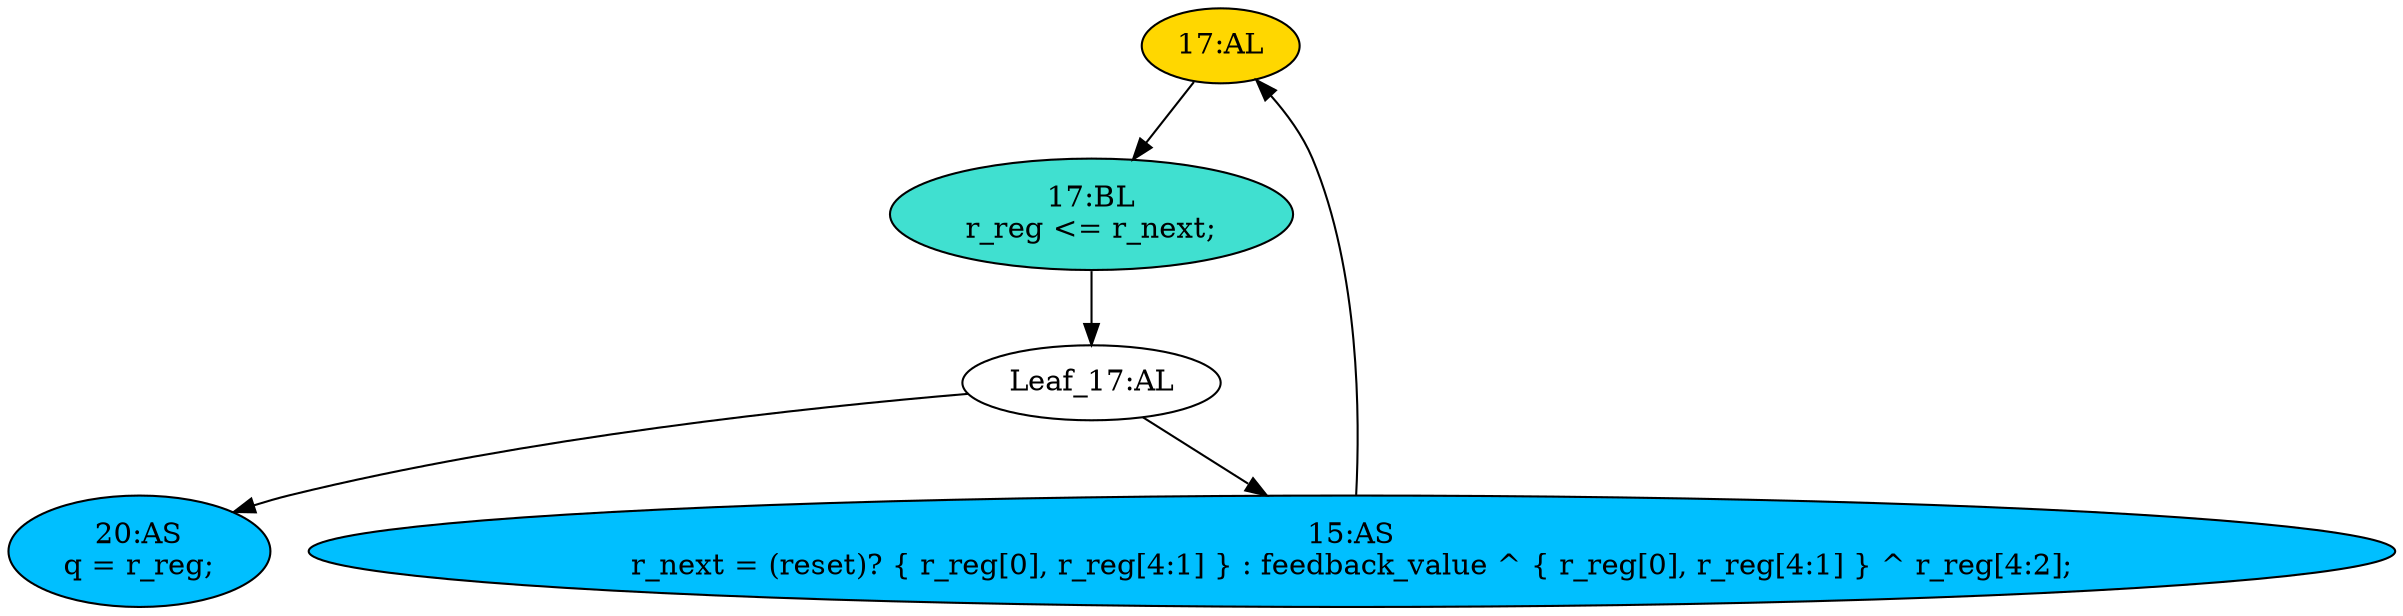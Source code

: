 strict digraph "compose( ,  )" {
	node [label="\N"];
	"17:AL"	[ast="<pyverilog.vparser.ast.Always object at 0x7fabd05e7650>",
		clk_sens=True,
		fillcolor=gold,
		label="17:AL",
		sens="['clk']",
		statements="[]",
		style=filled,
		typ=Always,
		use_var="['r_next']"];
	"17:BL"	[ast="<pyverilog.vparser.ast.Block object at 0x7fabd05f2650>",
		fillcolor=turquoise,
		label="17:BL
r_reg <= r_next;",
		statements="[<pyverilog.vparser.ast.NonblockingSubstitution object at 0x7fabd05e7950>]",
		style=filled,
		typ=Block];
	"17:AL" -> "17:BL"	[cond="[]",
		lineno=None];
	"Leaf_17:AL"	[def_var="['r_reg']",
		label="Leaf_17:AL"];
	"17:BL" -> "Leaf_17:AL"	[cond="[]",
		lineno=None];
	"15:AS"	[ast="<pyverilog.vparser.ast.Assign object at 0x7fabd05e4210>",
		def_var="['r_next']",
		fillcolor=deepskyblue,
		label="15:AS
r_next = (reset)? { r_reg[0], r_reg[4:1] } : feedback_value ^ { r_reg[0], r_reg[4:1] } ^ r_reg[4:2];",
		statements="[]",
		style=filled,
		typ=Assign,
		use_var="['reset', 'r_reg', 'r_reg', 'feedback_value', 'r_reg', 'r_reg', 'r_reg']"];
	"15:AS" -> "17:AL";
	"20:AS"	[ast="<pyverilog.vparser.ast.Assign object at 0x7fabd05e7090>",
		def_var="['q']",
		fillcolor=deepskyblue,
		label="20:AS
q = r_reg;",
		statements="[]",
		style=filled,
		typ=Assign,
		use_var="['r_reg']"];
	"Leaf_17:AL" -> "15:AS";
	"Leaf_17:AL" -> "20:AS";
}
